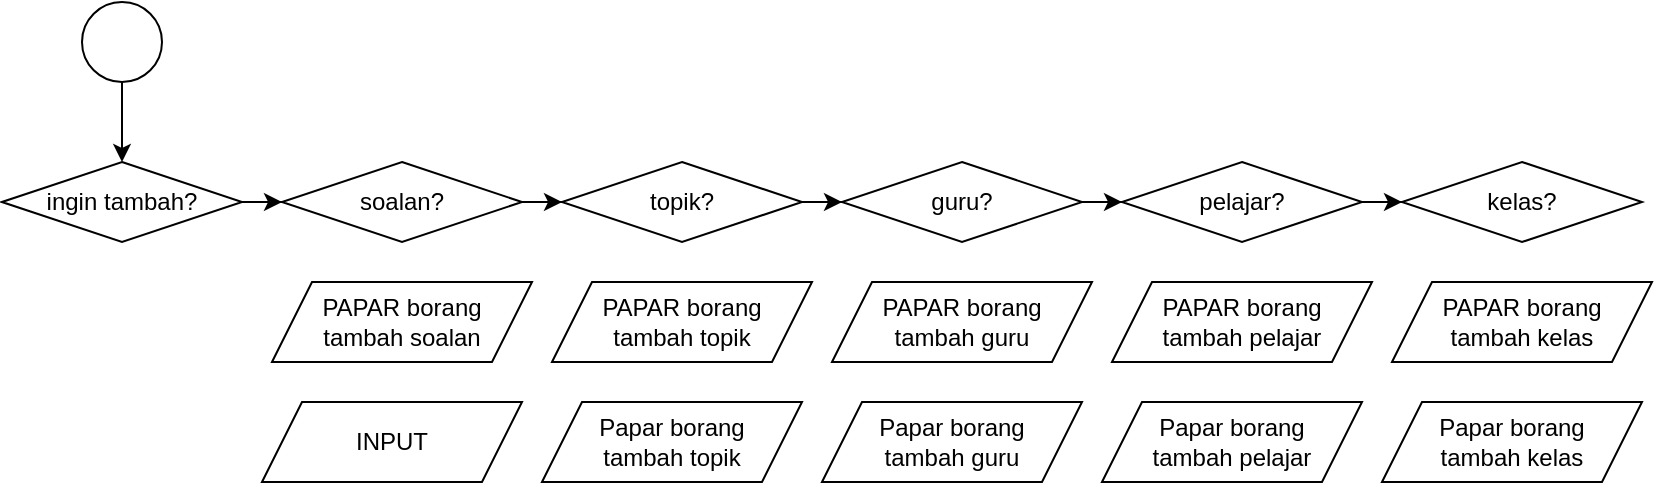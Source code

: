 <mxfile version="15.8.8" type="github">
  <diagram id="kDCnx-jUCNNQlxxnp8YH" name="Page-1">
    <mxGraphModel dx="583" dy="608" grid="1" gridSize="10" guides="1" tooltips="1" connect="1" arrows="1" fold="1" page="1" pageScale="1" pageWidth="850" pageHeight="1100" math="0" shadow="0">
      <root>
        <mxCell id="0" />
        <mxCell id="1" parent="0" />
        <mxCell id="DFhkDM4pKNOnbdBz3ZWN-14" value="" style="edgeStyle=orthogonalEdgeStyle;rounded=0;orthogonalLoop=1;jettySize=auto;html=1;" edge="1" parent="1" source="DFhkDM4pKNOnbdBz3ZWN-1" target="DFhkDM4pKNOnbdBz3ZWN-2">
          <mxGeometry relative="1" as="geometry" />
        </mxCell>
        <mxCell id="DFhkDM4pKNOnbdBz3ZWN-1" value="" style="ellipse;whiteSpace=wrap;html=1;aspect=fixed;" vertex="1" parent="1">
          <mxGeometry x="55" y="40" width="40" height="40" as="geometry" />
        </mxCell>
        <mxCell id="DFhkDM4pKNOnbdBz3ZWN-9" value="" style="edgeStyle=orthogonalEdgeStyle;rounded=0;orthogonalLoop=1;jettySize=auto;html=1;" edge="1" parent="1" source="DFhkDM4pKNOnbdBz3ZWN-2" target="DFhkDM4pKNOnbdBz3ZWN-3">
          <mxGeometry relative="1" as="geometry" />
        </mxCell>
        <mxCell id="DFhkDM4pKNOnbdBz3ZWN-2" value="ingin tambah?" style="rhombus;whiteSpace=wrap;html=1;" vertex="1" parent="1">
          <mxGeometry x="15" y="120" width="120" height="40" as="geometry" />
        </mxCell>
        <mxCell id="DFhkDM4pKNOnbdBz3ZWN-10" value="" style="edgeStyle=orthogonalEdgeStyle;rounded=0;orthogonalLoop=1;jettySize=auto;html=1;" edge="1" parent="1" source="DFhkDM4pKNOnbdBz3ZWN-3" target="DFhkDM4pKNOnbdBz3ZWN-4">
          <mxGeometry relative="1" as="geometry" />
        </mxCell>
        <mxCell id="DFhkDM4pKNOnbdBz3ZWN-3" value="soalan?" style="rhombus;whiteSpace=wrap;html=1;" vertex="1" parent="1">
          <mxGeometry x="155" y="120" width="120" height="40" as="geometry" />
        </mxCell>
        <mxCell id="DFhkDM4pKNOnbdBz3ZWN-11" value="" style="edgeStyle=orthogonalEdgeStyle;rounded=0;orthogonalLoop=1;jettySize=auto;html=1;" edge="1" parent="1" source="DFhkDM4pKNOnbdBz3ZWN-4" target="DFhkDM4pKNOnbdBz3ZWN-5">
          <mxGeometry relative="1" as="geometry" />
        </mxCell>
        <mxCell id="DFhkDM4pKNOnbdBz3ZWN-4" value="topik?" style="rhombus;whiteSpace=wrap;html=1;" vertex="1" parent="1">
          <mxGeometry x="295" y="120" width="120" height="40" as="geometry" />
        </mxCell>
        <mxCell id="DFhkDM4pKNOnbdBz3ZWN-12" value="" style="edgeStyle=orthogonalEdgeStyle;rounded=0;orthogonalLoop=1;jettySize=auto;html=1;" edge="1" parent="1" source="DFhkDM4pKNOnbdBz3ZWN-5" target="DFhkDM4pKNOnbdBz3ZWN-7">
          <mxGeometry relative="1" as="geometry" />
        </mxCell>
        <mxCell id="DFhkDM4pKNOnbdBz3ZWN-5" value="guru?" style="rhombus;whiteSpace=wrap;html=1;" vertex="1" parent="1">
          <mxGeometry x="435" y="120" width="120" height="40" as="geometry" />
        </mxCell>
        <mxCell id="DFhkDM4pKNOnbdBz3ZWN-13" value="" style="edgeStyle=orthogonalEdgeStyle;rounded=0;orthogonalLoop=1;jettySize=auto;html=1;" edge="1" parent="1" source="DFhkDM4pKNOnbdBz3ZWN-7" target="DFhkDM4pKNOnbdBz3ZWN-8">
          <mxGeometry relative="1" as="geometry" />
        </mxCell>
        <mxCell id="DFhkDM4pKNOnbdBz3ZWN-7" value="pelajar?" style="rhombus;whiteSpace=wrap;html=1;" vertex="1" parent="1">
          <mxGeometry x="575" y="120" width="120" height="40" as="geometry" />
        </mxCell>
        <mxCell id="DFhkDM4pKNOnbdBz3ZWN-8" value="kelas?" style="rhombus;whiteSpace=wrap;html=1;" vertex="1" parent="1">
          <mxGeometry x="715" y="120" width="120" height="40" as="geometry" />
        </mxCell>
        <mxCell id="DFhkDM4pKNOnbdBz3ZWN-15" value="PAPAR borang&lt;br&gt;tambah soalan" style="shape=parallelogram;perimeter=parallelogramPerimeter;whiteSpace=wrap;html=1;fixedSize=1;" vertex="1" parent="1">
          <mxGeometry x="150" y="180" width="130" height="40" as="geometry" />
        </mxCell>
        <mxCell id="DFhkDM4pKNOnbdBz3ZWN-16" value="PAPAR&amp;nbsp;borang&lt;br&gt;tambah topik" style="shape=parallelogram;perimeter=parallelogramPerimeter;whiteSpace=wrap;html=1;fixedSize=1;" vertex="1" parent="1">
          <mxGeometry x="290" y="180" width="130" height="40" as="geometry" />
        </mxCell>
        <mxCell id="DFhkDM4pKNOnbdBz3ZWN-17" value="PAPAR&amp;nbsp;borang&lt;br&gt;tambah guru" style="shape=parallelogram;perimeter=parallelogramPerimeter;whiteSpace=wrap;html=1;fixedSize=1;" vertex="1" parent="1">
          <mxGeometry x="430" y="180" width="130" height="40" as="geometry" />
        </mxCell>
        <mxCell id="DFhkDM4pKNOnbdBz3ZWN-18" value="PAPAR&amp;nbsp;borang&lt;br&gt;tambah pelajar" style="shape=parallelogram;perimeter=parallelogramPerimeter;whiteSpace=wrap;html=1;fixedSize=1;" vertex="1" parent="1">
          <mxGeometry x="570" y="180" width="130" height="40" as="geometry" />
        </mxCell>
        <mxCell id="DFhkDM4pKNOnbdBz3ZWN-19" value="PAPAR&amp;nbsp;borang&lt;br&gt;tambah kelas" style="shape=parallelogram;perimeter=parallelogramPerimeter;whiteSpace=wrap;html=1;fixedSize=1;" vertex="1" parent="1">
          <mxGeometry x="710" y="180" width="130" height="40" as="geometry" />
        </mxCell>
        <mxCell id="DFhkDM4pKNOnbdBz3ZWN-20" value="INPUT" style="shape=parallelogram;perimeter=parallelogramPerimeter;whiteSpace=wrap;html=1;fixedSize=1;" vertex="1" parent="1">
          <mxGeometry x="145" y="240" width="130" height="40" as="geometry" />
        </mxCell>
        <mxCell id="DFhkDM4pKNOnbdBz3ZWN-21" value="Papar borang&lt;br&gt;tambah topik" style="shape=parallelogram;perimeter=parallelogramPerimeter;whiteSpace=wrap;html=1;fixedSize=1;" vertex="1" parent="1">
          <mxGeometry x="285" y="240" width="130" height="40" as="geometry" />
        </mxCell>
        <mxCell id="DFhkDM4pKNOnbdBz3ZWN-22" value="Papar borang&lt;br&gt;tambah guru" style="shape=parallelogram;perimeter=parallelogramPerimeter;whiteSpace=wrap;html=1;fixedSize=1;" vertex="1" parent="1">
          <mxGeometry x="425" y="240" width="130" height="40" as="geometry" />
        </mxCell>
        <mxCell id="DFhkDM4pKNOnbdBz3ZWN-23" value="Papar borang&lt;br&gt;tambah pelajar" style="shape=parallelogram;perimeter=parallelogramPerimeter;whiteSpace=wrap;html=1;fixedSize=1;" vertex="1" parent="1">
          <mxGeometry x="565" y="240" width="130" height="40" as="geometry" />
        </mxCell>
        <mxCell id="DFhkDM4pKNOnbdBz3ZWN-24" value="Papar borang&lt;br&gt;tambah kelas" style="shape=parallelogram;perimeter=parallelogramPerimeter;whiteSpace=wrap;html=1;fixedSize=1;" vertex="1" parent="1">
          <mxGeometry x="705" y="240" width="130" height="40" as="geometry" />
        </mxCell>
      </root>
    </mxGraphModel>
  </diagram>
</mxfile>
